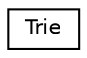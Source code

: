 digraph "Graphical Class Hierarchy"
{
 // LATEX_PDF_SIZE
  edge [fontname="Helvetica",fontsize="10",labelfontname="Helvetica",labelfontsize="10"];
  node [fontname="Helvetica",fontsize="10",shape=record];
  rankdir="LR";
  Node0 [label="Trie",height=0.2,width=0.4,color="black", fillcolor="white", style="filled",URL="$structTrie.html",tooltip=" "];
}
